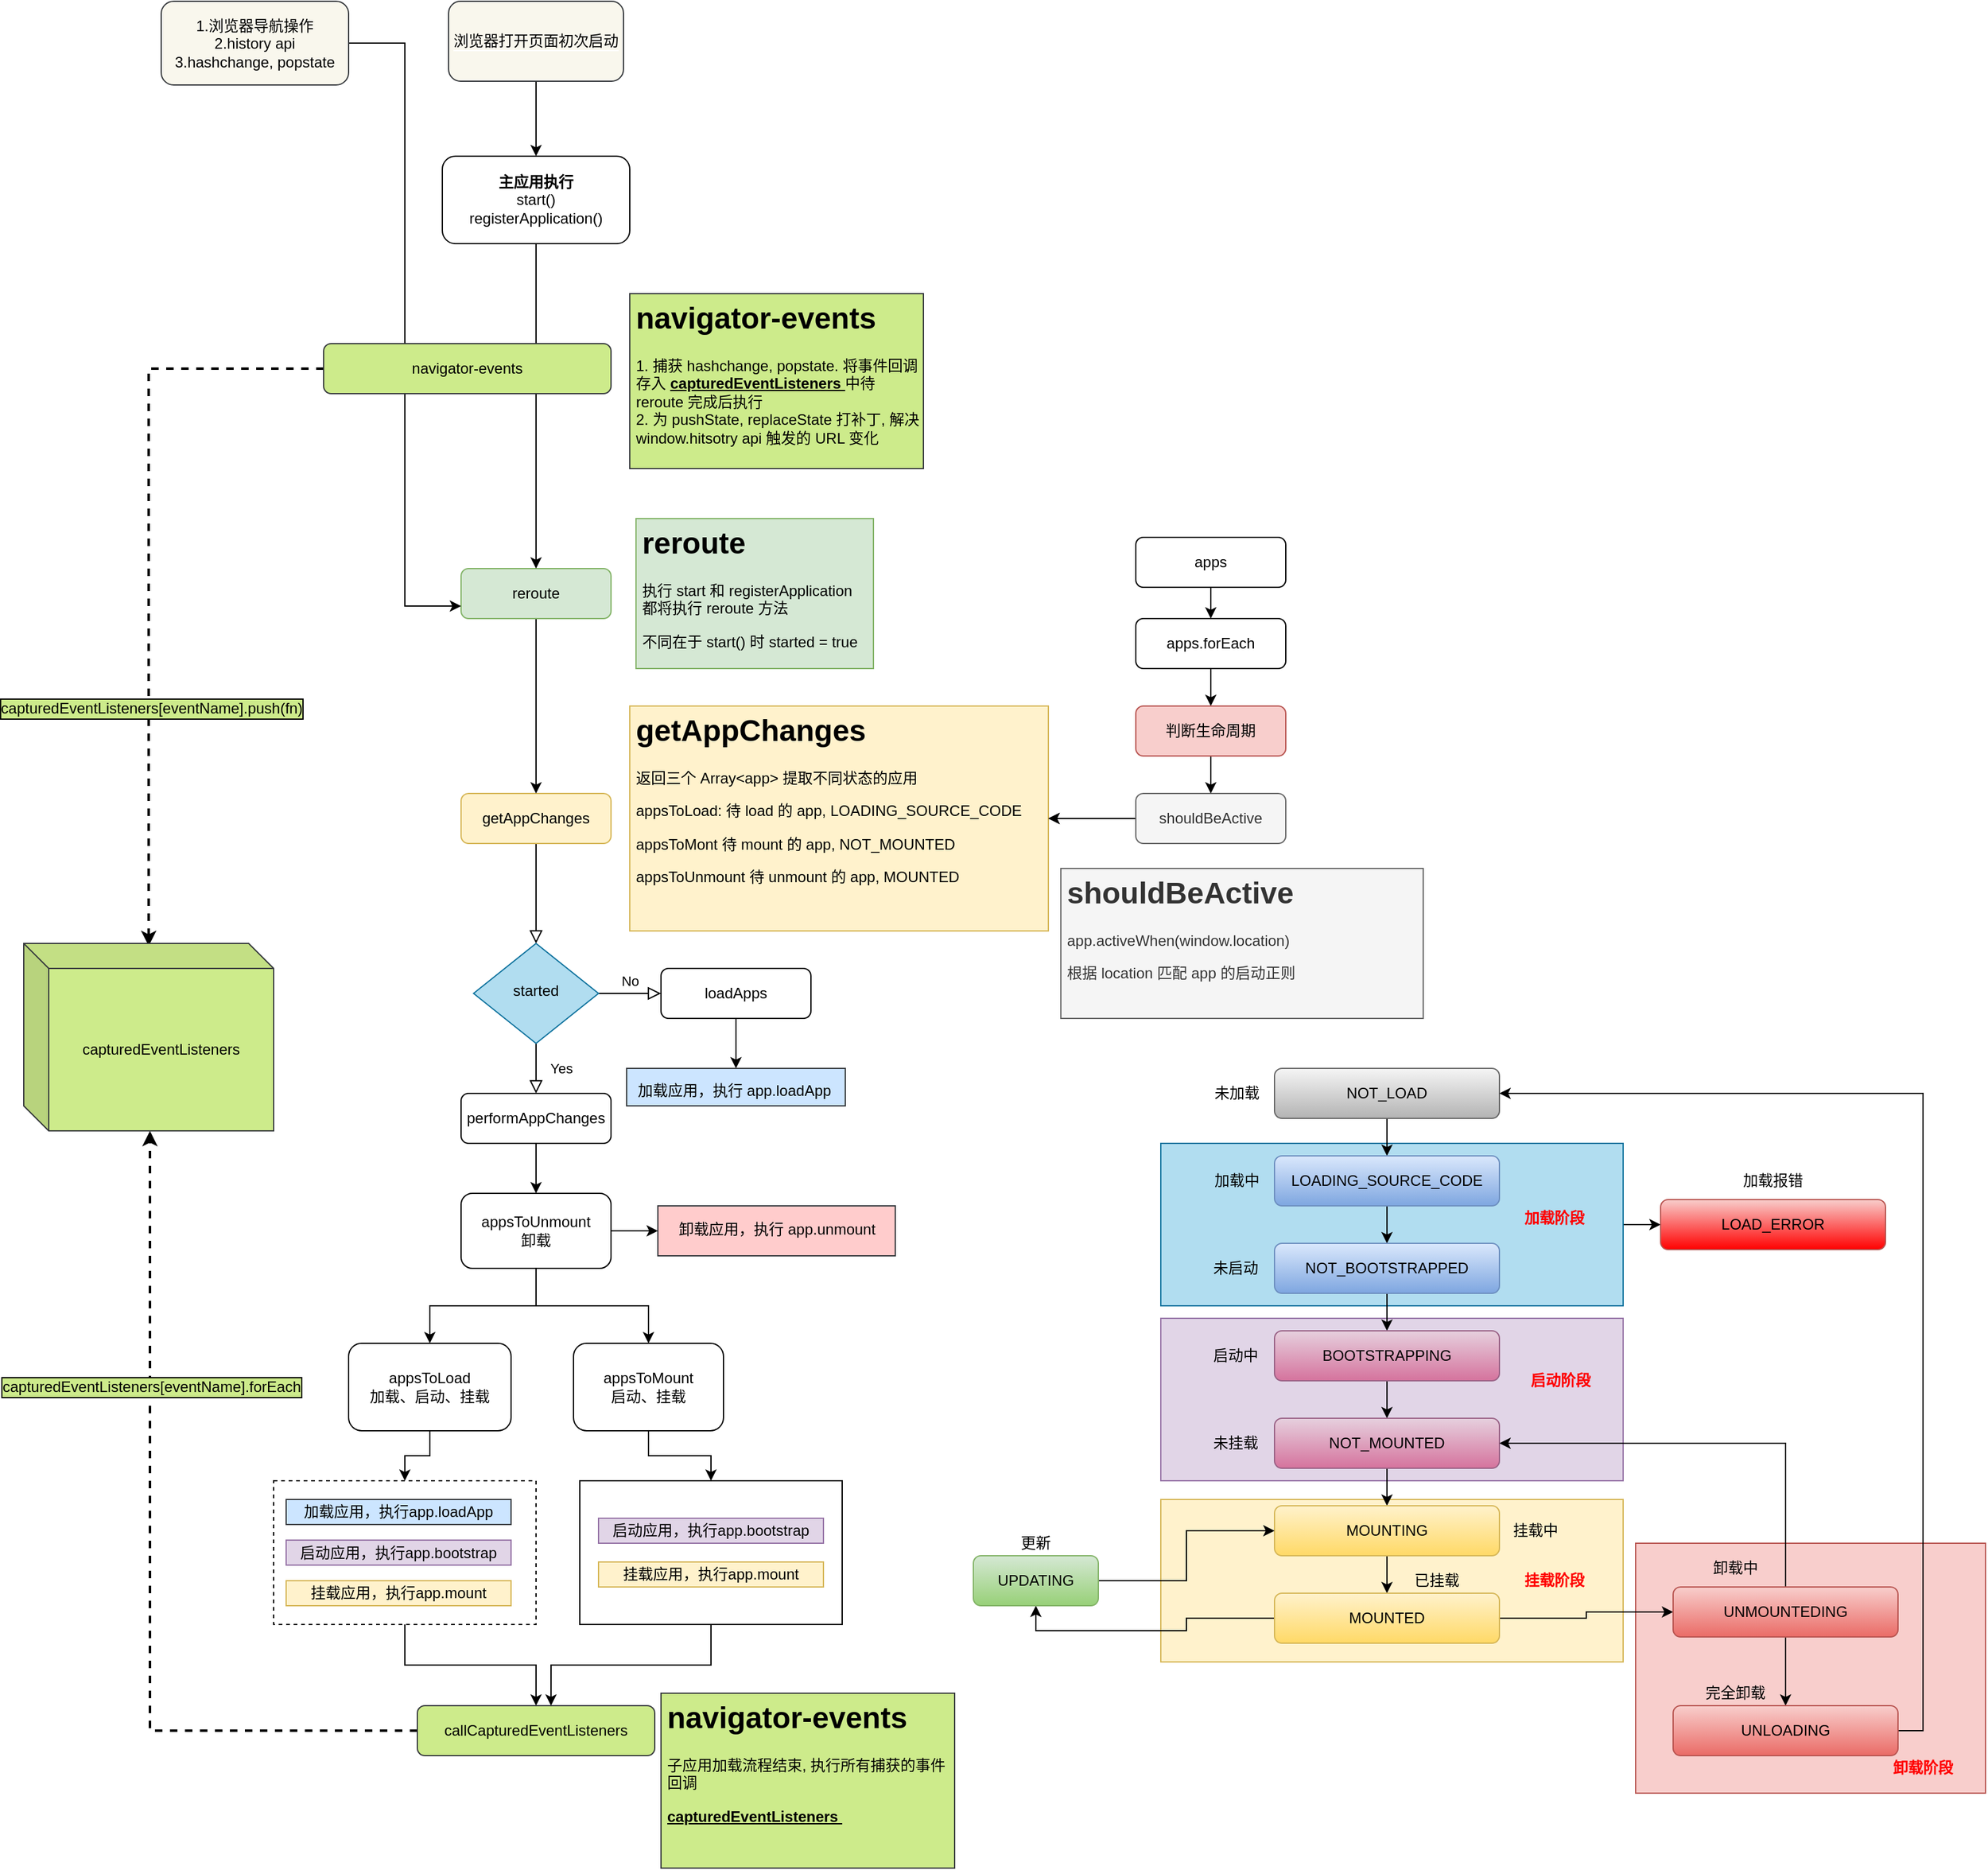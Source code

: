 <mxfile version="14.2.7" type="github">
  <diagram id="C5RBs43oDa-KdzZeNtuy" name="Page-1">
    <mxGraphModel dx="2249" dy="1931" grid="1" gridSize="10" guides="1" tooltips="1" connect="1" arrows="1" fold="1" page="1" pageScale="1" pageWidth="827" pageHeight="1169" math="0" shadow="0">
      <root>
        <mxCell id="WIyWlLk6GJQsqaUBKTNV-0" />
        <mxCell id="WIyWlLk6GJQsqaUBKTNV-1" parent="WIyWlLk6GJQsqaUBKTNV-0" />
        <mxCell id="WIyWlLk6GJQsqaUBKTNV-2" value="" style="rounded=0;html=1;jettySize=auto;orthogonalLoop=1;fontSize=11;endArrow=block;endFill=0;endSize=8;strokeWidth=1;shadow=0;labelBackgroundColor=none;edgeStyle=orthogonalEdgeStyle;" parent="WIyWlLk6GJQsqaUBKTNV-1" source="WIyWlLk6GJQsqaUBKTNV-3" target="WIyWlLk6GJQsqaUBKTNV-6" edge="1">
          <mxGeometry relative="1" as="geometry" />
        </mxCell>
        <mxCell id="WIyWlLk6GJQsqaUBKTNV-3" value="getAppChanges" style="rounded=1;whiteSpace=wrap;html=1;fontSize=12;glass=0;strokeWidth=1;shadow=0;fillColor=#fff2cc;strokeColor=#d6b656;" parent="WIyWlLk6GJQsqaUBKTNV-1" vertex="1">
          <mxGeometry x="160" y="50" width="120" height="40" as="geometry" />
        </mxCell>
        <mxCell id="WIyWlLk6GJQsqaUBKTNV-4" value="Yes" style="rounded=0;html=1;jettySize=auto;orthogonalLoop=1;fontSize=11;endArrow=block;endFill=0;endSize=8;strokeWidth=1;shadow=0;labelBackgroundColor=none;edgeStyle=orthogonalEdgeStyle;" parent="WIyWlLk6GJQsqaUBKTNV-1" source="WIyWlLk6GJQsqaUBKTNV-6" edge="1">
          <mxGeometry y="20" relative="1" as="geometry">
            <mxPoint as="offset" />
            <mxPoint x="220" y="290" as="targetPoint" />
          </mxGeometry>
        </mxCell>
        <mxCell id="WIyWlLk6GJQsqaUBKTNV-5" value="No" style="edgeStyle=orthogonalEdgeStyle;rounded=0;html=1;jettySize=auto;orthogonalLoop=1;fontSize=11;endArrow=block;endFill=0;endSize=8;strokeWidth=1;shadow=0;labelBackgroundColor=none;" parent="WIyWlLk6GJQsqaUBKTNV-1" source="WIyWlLk6GJQsqaUBKTNV-6" target="WIyWlLk6GJQsqaUBKTNV-7" edge="1">
          <mxGeometry y="10" relative="1" as="geometry">
            <mxPoint as="offset" />
          </mxGeometry>
        </mxCell>
        <mxCell id="WIyWlLk6GJQsqaUBKTNV-6" value="started" style="rhombus;whiteSpace=wrap;html=1;shadow=0;fontFamily=Helvetica;fontSize=12;align=center;strokeWidth=1;spacing=6;spacingTop=-4;fillColor=#b1ddf0;strokeColor=#10739e;" parent="WIyWlLk6GJQsqaUBKTNV-1" vertex="1">
          <mxGeometry x="170" y="170" width="100" height="80" as="geometry" />
        </mxCell>
        <mxCell id="CSW-Kpyo8-qw9y4_yese-50" style="edgeStyle=orthogonalEdgeStyle;rounded=0;orthogonalLoop=1;jettySize=auto;html=1;" edge="1" parent="WIyWlLk6GJQsqaUBKTNV-1" source="WIyWlLk6GJQsqaUBKTNV-7" target="CSW-Kpyo8-qw9y4_yese-36">
          <mxGeometry relative="1" as="geometry" />
        </mxCell>
        <mxCell id="WIyWlLk6GJQsqaUBKTNV-7" value="loadApps" style="rounded=1;whiteSpace=wrap;html=1;fontSize=12;glass=0;strokeWidth=1;shadow=0;" parent="WIyWlLk6GJQsqaUBKTNV-1" vertex="1">
          <mxGeometry x="320" y="190" width="120" height="40" as="geometry" />
        </mxCell>
        <mxCell id="CSW-Kpyo8-qw9y4_yese-41" style="edgeStyle=orthogonalEdgeStyle;rounded=0;orthogonalLoop=1;jettySize=auto;html=1;entryX=0.5;entryY=0;entryDx=0;entryDy=0;" edge="1" parent="WIyWlLk6GJQsqaUBKTNV-1" source="WIyWlLk6GJQsqaUBKTNV-12" target="CSW-Kpyo8-qw9y4_yese-38">
          <mxGeometry relative="1" as="geometry" />
        </mxCell>
        <mxCell id="WIyWlLk6GJQsqaUBKTNV-12" value="performAppChanges" style="rounded=1;whiteSpace=wrap;html=1;fontSize=12;glass=0;strokeWidth=1;shadow=0;" parent="WIyWlLk6GJQsqaUBKTNV-1" vertex="1">
          <mxGeometry x="160" y="290" width="120" height="40" as="geometry" />
        </mxCell>
        <mxCell id="CSW-Kpyo8-qw9y4_yese-1" style="edgeStyle=orthogonalEdgeStyle;rounded=0;orthogonalLoop=1;jettySize=auto;html=1;entryX=0.5;entryY=0;entryDx=0;entryDy=0;" edge="1" parent="WIyWlLk6GJQsqaUBKTNV-1" source="CSW-Kpyo8-qw9y4_yese-0" target="WIyWlLk6GJQsqaUBKTNV-3">
          <mxGeometry relative="1" as="geometry" />
        </mxCell>
        <mxCell id="CSW-Kpyo8-qw9y4_yese-0" value="reroute" style="rounded=1;whiteSpace=wrap;html=1;fontSize=12;glass=0;strokeWidth=1;shadow=0;fillColor=#d5e8d4;strokeColor=#82b366;" vertex="1" parent="WIyWlLk6GJQsqaUBKTNV-1">
          <mxGeometry x="160" y="-130" width="120" height="40" as="geometry" />
        </mxCell>
        <mxCell id="CSW-Kpyo8-qw9y4_yese-4" style="edgeStyle=orthogonalEdgeStyle;rounded=0;orthogonalLoop=1;jettySize=auto;html=1;entryX=0.5;entryY=0;entryDx=0;entryDy=0;" edge="1" parent="WIyWlLk6GJQsqaUBKTNV-1" source="CSW-Kpyo8-qw9y4_yese-3" target="CSW-Kpyo8-qw9y4_yese-0">
          <mxGeometry relative="1" as="geometry" />
        </mxCell>
        <mxCell id="CSW-Kpyo8-qw9y4_yese-3" value="&lt;b&gt;主应用执行&lt;br&gt;&lt;/b&gt;start()&lt;br&gt;registerApplication()" style="rounded=1;whiteSpace=wrap;html=1;fontSize=12;glass=0;strokeWidth=1;shadow=0;" vertex="1" parent="WIyWlLk6GJQsqaUBKTNV-1">
          <mxGeometry x="145" y="-460" width="150" height="70" as="geometry" />
        </mxCell>
        <mxCell id="CSW-Kpyo8-qw9y4_yese-5" value="&lt;h1&gt;reroute&lt;/h1&gt;&lt;p&gt;执行 start 和 registerApplication&lt;br&gt;都将执行 reroute 方法&lt;/p&gt;&lt;p&gt;不同在于 start() 时 started = true&lt;/p&gt;" style="text;html=1;strokeColor=#82b366;fillColor=#d5e8d4;spacing=5;spacingTop=-20;whiteSpace=wrap;overflow=hidden;rounded=0;" vertex="1" parent="WIyWlLk6GJQsqaUBKTNV-1">
          <mxGeometry x="300" y="-170" width="190" height="120" as="geometry" />
        </mxCell>
        <mxCell id="CSW-Kpyo8-qw9y4_yese-6" value="&lt;h1&gt;getAppChanges&lt;/h1&gt;&lt;p&gt;返回三个 Array&amp;lt;app&amp;gt; 提取不同状态的应用&lt;/p&gt;&lt;p&gt;appsToLoad: 待 load 的 app, LOADING_SOURCE_CODE&lt;/p&gt;&lt;p&gt;&lt;span&gt;appsToMont 待 mount 的 app, NOT_MOUNTED&lt;/span&gt;&lt;/p&gt;&lt;p&gt;&lt;span&gt;appsToUnmount 待 unmount 的 app, MOUNTED&lt;/span&gt;&lt;/p&gt;&lt;p&gt;&lt;br&gt;&lt;/p&gt;" style="text;html=1;strokeColor=#d6b656;fillColor=#fff2cc;spacing=5;spacingTop=-20;whiteSpace=wrap;overflow=hidden;rounded=0;" vertex="1" parent="WIyWlLk6GJQsqaUBKTNV-1">
          <mxGeometry x="295" y="-20" width="335" height="180" as="geometry" />
        </mxCell>
        <mxCell id="CSW-Kpyo8-qw9y4_yese-24" style="edgeStyle=orthogonalEdgeStyle;rounded=0;orthogonalLoop=1;jettySize=auto;html=1;entryX=1;entryY=0.5;entryDx=0;entryDy=0;" edge="1" parent="WIyWlLk6GJQsqaUBKTNV-1" source="CSW-Kpyo8-qw9y4_yese-17" target="CSW-Kpyo8-qw9y4_yese-6">
          <mxGeometry relative="1" as="geometry" />
        </mxCell>
        <mxCell id="CSW-Kpyo8-qw9y4_yese-26" style="edgeStyle=orthogonalEdgeStyle;rounded=0;orthogonalLoop=1;jettySize=auto;html=1;" edge="1" parent="WIyWlLk6GJQsqaUBKTNV-1" source="CSW-Kpyo8-qw9y4_yese-17" target="CSW-Kpyo8-qw9y4_yese-6">
          <mxGeometry relative="1" as="geometry" />
        </mxCell>
        <mxCell id="CSW-Kpyo8-qw9y4_yese-17" value="shouldBeActive" style="rounded=1;whiteSpace=wrap;html=1;fontSize=12;glass=0;strokeWidth=1;shadow=0;fillColor=#f5f5f5;strokeColor=#666666;fontColor=#333333;" vertex="1" parent="WIyWlLk6GJQsqaUBKTNV-1">
          <mxGeometry x="700" y="50" width="120" height="40" as="geometry" />
        </mxCell>
        <mxCell id="CSW-Kpyo8-qw9y4_yese-28" style="edgeStyle=orthogonalEdgeStyle;rounded=0;orthogonalLoop=1;jettySize=auto;html=1;" edge="1" parent="WIyWlLk6GJQsqaUBKTNV-1" source="CSW-Kpyo8-qw9y4_yese-18" target="CSW-Kpyo8-qw9y4_yese-27">
          <mxGeometry relative="1" as="geometry" />
        </mxCell>
        <mxCell id="CSW-Kpyo8-qw9y4_yese-18" value="apps.forEach" style="rounded=1;whiteSpace=wrap;html=1;fontSize=12;glass=0;strokeWidth=1;shadow=0;" vertex="1" parent="WIyWlLk6GJQsqaUBKTNV-1">
          <mxGeometry x="700" y="-90" width="120" height="40" as="geometry" />
        </mxCell>
        <mxCell id="CSW-Kpyo8-qw9y4_yese-20" style="edgeStyle=orthogonalEdgeStyle;rounded=0;orthogonalLoop=1;jettySize=auto;html=1;" edge="1" parent="WIyWlLk6GJQsqaUBKTNV-1" source="CSW-Kpyo8-qw9y4_yese-19" target="CSW-Kpyo8-qw9y4_yese-18">
          <mxGeometry relative="1" as="geometry" />
        </mxCell>
        <mxCell id="CSW-Kpyo8-qw9y4_yese-19" value="apps" style="rounded=1;whiteSpace=wrap;html=1;fontSize=12;glass=0;strokeWidth=1;shadow=0;" vertex="1" parent="WIyWlLk6GJQsqaUBKTNV-1">
          <mxGeometry x="700" y="-155" width="120" height="40" as="geometry" />
        </mxCell>
        <mxCell id="CSW-Kpyo8-qw9y4_yese-25" value="&lt;h1&gt;shouldBeActive&lt;/h1&gt;&lt;p&gt;app.activeWhen(window.location)&lt;/p&gt;&lt;p&gt;根据 location 匹配 app 的启动正则&lt;/p&gt;" style="text;html=1;strokeColor=#666666;fillColor=#f5f5f5;spacing=5;spacingTop=-20;whiteSpace=wrap;overflow=hidden;rounded=0;fontColor=#333333;" vertex="1" parent="WIyWlLk6GJQsqaUBKTNV-1">
          <mxGeometry x="640" y="110" width="290" height="120" as="geometry" />
        </mxCell>
        <mxCell id="CSW-Kpyo8-qw9y4_yese-29" style="edgeStyle=orthogonalEdgeStyle;rounded=0;orthogonalLoop=1;jettySize=auto;html=1;entryX=0.5;entryY=0;entryDx=0;entryDy=0;" edge="1" parent="WIyWlLk6GJQsqaUBKTNV-1" source="CSW-Kpyo8-qw9y4_yese-27" target="CSW-Kpyo8-qw9y4_yese-17">
          <mxGeometry relative="1" as="geometry" />
        </mxCell>
        <mxCell id="CSW-Kpyo8-qw9y4_yese-27" value="判断生命周期" style="rounded=1;whiteSpace=wrap;html=1;fontSize=12;glass=0;strokeWidth=1;shadow=0;fillColor=#f8cecc;strokeColor=#b85450;" vertex="1" parent="WIyWlLk6GJQsqaUBKTNV-1">
          <mxGeometry x="700" y="-20" width="120" height="40" as="geometry" />
        </mxCell>
        <mxCell id="CSW-Kpyo8-qw9y4_yese-36" value="加载应用，执行 app.loadApp &lt;br&gt;" style="text;strokeColor=#36393d;spacing=5;spacingTop=-20;overflow=hidden;rounded=0;verticalAlign=bottom;align=center;html=1;whiteSpace=wrap;labelBorderColor=none;fillColor=#cce5ff;" vertex="1" parent="WIyWlLk6GJQsqaUBKTNV-1">
          <mxGeometry x="292.5" y="270" width="175" height="30" as="geometry" />
        </mxCell>
        <mxCell id="CSW-Kpyo8-qw9y4_yese-42" style="edgeStyle=orthogonalEdgeStyle;rounded=0;orthogonalLoop=1;jettySize=auto;html=1;entryX=0.5;entryY=0;entryDx=0;entryDy=0;" edge="1" parent="WIyWlLk6GJQsqaUBKTNV-1" source="CSW-Kpyo8-qw9y4_yese-38" target="CSW-Kpyo8-qw9y4_yese-39">
          <mxGeometry relative="1" as="geometry" />
        </mxCell>
        <mxCell id="CSW-Kpyo8-qw9y4_yese-45" style="edgeStyle=orthogonalEdgeStyle;rounded=0;orthogonalLoop=1;jettySize=auto;html=1;entryX=0.5;entryY=0;entryDx=0;entryDy=0;" edge="1" parent="WIyWlLk6GJQsqaUBKTNV-1" source="CSW-Kpyo8-qw9y4_yese-38" target="CSW-Kpyo8-qw9y4_yese-40">
          <mxGeometry relative="1" as="geometry" />
        </mxCell>
        <mxCell id="CSW-Kpyo8-qw9y4_yese-53" style="edgeStyle=orthogonalEdgeStyle;rounded=0;orthogonalLoop=1;jettySize=auto;html=1;entryX=0;entryY=0.5;entryDx=0;entryDy=0;" edge="1" parent="WIyWlLk6GJQsqaUBKTNV-1" source="CSW-Kpyo8-qw9y4_yese-38" target="CSW-Kpyo8-qw9y4_yese-52">
          <mxGeometry relative="1" as="geometry" />
        </mxCell>
        <mxCell id="CSW-Kpyo8-qw9y4_yese-38" value="appsToUnmount&lt;br&gt;卸载" style="rounded=1;whiteSpace=wrap;html=1;fontSize=12;glass=0;strokeWidth=1;shadow=0;" vertex="1" parent="WIyWlLk6GJQsqaUBKTNV-1">
          <mxGeometry x="160" y="370" width="120" height="60" as="geometry" />
        </mxCell>
        <mxCell id="CSW-Kpyo8-qw9y4_yese-48" style="edgeStyle=orthogonalEdgeStyle;rounded=0;orthogonalLoop=1;jettySize=auto;html=1;entryX=0.5;entryY=0;entryDx=0;entryDy=0;" edge="1" parent="WIyWlLk6GJQsqaUBKTNV-1" source="CSW-Kpyo8-qw9y4_yese-39" target="CSW-Kpyo8-qw9y4_yese-46">
          <mxGeometry relative="1" as="geometry" />
        </mxCell>
        <mxCell id="CSW-Kpyo8-qw9y4_yese-39" value="appsToLoad &lt;br&gt;加载、启动、挂载" style="rounded=1;whiteSpace=wrap;html=1;fontSize=12;glass=0;strokeWidth=1;shadow=0;" vertex="1" parent="WIyWlLk6GJQsqaUBKTNV-1">
          <mxGeometry x="70" y="490" width="130" height="70" as="geometry" />
        </mxCell>
        <mxCell id="CSW-Kpyo8-qw9y4_yese-49" style="edgeStyle=orthogonalEdgeStyle;rounded=0;orthogonalLoop=1;jettySize=auto;html=1;entryX=0.5;entryY=0;entryDx=0;entryDy=0;" edge="1" parent="WIyWlLk6GJQsqaUBKTNV-1" source="CSW-Kpyo8-qw9y4_yese-40" target="CSW-Kpyo8-qw9y4_yese-47">
          <mxGeometry relative="1" as="geometry" />
        </mxCell>
        <mxCell id="CSW-Kpyo8-qw9y4_yese-40" value="appsToMount&lt;br&gt;启动、挂载" style="rounded=1;whiteSpace=wrap;html=1;fontSize=12;glass=0;strokeWidth=1;shadow=0;" vertex="1" parent="WIyWlLk6GJQsqaUBKTNV-1">
          <mxGeometry x="250" y="490" width="120" height="70" as="geometry" />
        </mxCell>
        <mxCell id="CSW-Kpyo8-qw9y4_yese-127" style="edgeStyle=orthogonalEdgeStyle;rounded=0;orthogonalLoop=1;jettySize=auto;html=1;entryX=0.5;entryY=0;entryDx=0;entryDy=0;fontColor=#FF9933;" edge="1" parent="WIyWlLk6GJQsqaUBKTNV-1" source="CSW-Kpyo8-qw9y4_yese-46" target="CSW-Kpyo8-qw9y4_yese-126">
          <mxGeometry relative="1" as="geometry" />
        </mxCell>
        <mxCell id="CSW-Kpyo8-qw9y4_yese-46" value="" style="rounded=0;whiteSpace=wrap;html=1;align=center;dashed=1;" vertex="1" parent="WIyWlLk6GJQsqaUBKTNV-1">
          <mxGeometry x="10" y="600" width="210" height="115" as="geometry" />
        </mxCell>
        <mxCell id="CSW-Kpyo8-qw9y4_yese-128" style="edgeStyle=orthogonalEdgeStyle;rounded=0;orthogonalLoop=1;jettySize=auto;html=1;entryX=0.563;entryY=0;entryDx=0;entryDy=0;entryPerimeter=0;fontColor=#FF9933;" edge="1" parent="WIyWlLk6GJQsqaUBKTNV-1" source="CSW-Kpyo8-qw9y4_yese-47" target="CSW-Kpyo8-qw9y4_yese-126">
          <mxGeometry relative="1" as="geometry" />
        </mxCell>
        <mxCell id="CSW-Kpyo8-qw9y4_yese-47" value="&lt;br&gt;" style="rounded=0;whiteSpace=wrap;html=1;align=center;" vertex="1" parent="WIyWlLk6GJQsqaUBKTNV-1">
          <mxGeometry x="255" y="600" width="210" height="115" as="geometry" />
        </mxCell>
        <mxCell id="CSW-Kpyo8-qw9y4_yese-52" value="&lt;h1&gt;&lt;span style=&quot;font-size: 12px ; font-weight: normal&quot;&gt;卸载应用，执行 app.unmount&lt;/span&gt;&lt;/h1&gt;" style="text;html=1;strokeColor=#36393d;fillColor=#ffcccc;spacing=5;spacingTop=-20;whiteSpace=wrap;overflow=hidden;rounded=0;verticalAlign=bottom;align=center;" vertex="1" parent="WIyWlLk6GJQsqaUBKTNV-1">
          <mxGeometry x="317.5" y="380" width="190" height="40" as="geometry" />
        </mxCell>
        <mxCell id="CSW-Kpyo8-qw9y4_yese-125" value="&lt;h1&gt;navigator-events&lt;/h1&gt;&lt;p&gt;1. 捕获 hashchange, popstate. 将事件回调存入 &lt;b&gt;&lt;u&gt;capturedEventListeners &lt;/u&gt;&lt;/b&gt;中待 reroute 完成后执行&lt;br&gt;2. 为 pushState, replaceState 打补丁, 解决 window.hitsotry api 触发的 URL 变化&lt;/p&gt;" style="text;html=1;strokeColor=#36393d;fillColor=#cdeb8b;spacing=5;spacingTop=-20;whiteSpace=wrap;overflow=hidden;rounded=0;" vertex="1" parent="WIyWlLk6GJQsqaUBKTNV-1">
          <mxGeometry x="295" y="-350" width="235" height="140" as="geometry" />
        </mxCell>
        <mxCell id="CSW-Kpyo8-qw9y4_yese-136" style="edgeStyle=orthogonalEdgeStyle;rounded=0;orthogonalLoop=1;jettySize=auto;html=1;entryX=0.505;entryY=1;entryDx=0;entryDy=0;entryPerimeter=0;fontColor=#FF9933;dashed=1;strokeWidth=2;" edge="1" parent="WIyWlLk6GJQsqaUBKTNV-1" source="CSW-Kpyo8-qw9y4_yese-126" target="CSW-Kpyo8-qw9y4_yese-134">
          <mxGeometry relative="1" as="geometry" />
        </mxCell>
        <mxCell id="CSW-Kpyo8-qw9y4_yese-141" value="forEach&amp;nbsp;" style="edgeLabel;html=1;align=center;verticalAlign=middle;resizable=0;points=[];noLabel=1;fontColor=none;" vertex="1" connectable="0" parent="CSW-Kpyo8-qw9y4_yese-136">
          <mxGeometry x="0.354" y="1" relative="1" as="geometry">
            <mxPoint as="offset" />
          </mxGeometry>
        </mxCell>
        <mxCell id="CSW-Kpyo8-qw9y4_yese-144" value="capturedEventListeners[eventName].forEach" style="edgeLabel;html=1;align=center;verticalAlign=middle;resizable=0;points=[];fontColor=none;fontSize=12;labelBackgroundColor=#CDEB8B;labelBorderColor=#000000;" vertex="1" connectable="0" parent="CSW-Kpyo8-qw9y4_yese-136">
          <mxGeometry x="0.409" y="-1" relative="1" as="geometry">
            <mxPoint as="offset" />
          </mxGeometry>
        </mxCell>
        <mxCell id="CSW-Kpyo8-qw9y4_yese-126" value="callCapturedEventListeners" style="rounded=1;whiteSpace=wrap;html=1;fontSize=12;glass=0;strokeWidth=1;shadow=0;fillColor=#cdeb8b;strokeColor=#36393d;" vertex="1" parent="WIyWlLk6GJQsqaUBKTNV-1">
          <mxGeometry x="125" y="780" width="190" height="40" as="geometry" />
        </mxCell>
        <mxCell id="CSW-Kpyo8-qw9y4_yese-133" style="edgeStyle=orthogonalEdgeStyle;rounded=0;orthogonalLoop=1;jettySize=auto;html=1;entryX=0.5;entryY=0;entryDx=0;entryDy=0;fontColor=#FF9933;" edge="1" parent="WIyWlLk6GJQsqaUBKTNV-1" source="CSW-Kpyo8-qw9y4_yese-129" target="CSW-Kpyo8-qw9y4_yese-3">
          <mxGeometry relative="1" as="geometry" />
        </mxCell>
        <mxCell id="CSW-Kpyo8-qw9y4_yese-129" value="&lt;font color=&quot;#000000&quot; style=&quot;background-color: rgb(249 , 247 , 237)&quot;&gt;浏览器打开页面初次启动&lt;/font&gt;" style="rounded=1;whiteSpace=wrap;html=1;labelBackgroundColor=#ffffff;align=center;fillColor=#f9f7ed;strokeColor=#36393d;" vertex="1" parent="WIyWlLk6GJQsqaUBKTNV-1">
          <mxGeometry x="150" y="-584" width="140" height="64" as="geometry" />
        </mxCell>
        <mxCell id="CSW-Kpyo8-qw9y4_yese-132" style="edgeStyle=orthogonalEdgeStyle;rounded=0;orthogonalLoop=1;jettySize=auto;html=1;entryX=0;entryY=0.75;entryDx=0;entryDy=0;fontColor=#FF9933;" edge="1" parent="WIyWlLk6GJQsqaUBKTNV-1" source="CSW-Kpyo8-qw9y4_yese-130" target="CSW-Kpyo8-qw9y4_yese-0">
          <mxGeometry relative="1" as="geometry" />
        </mxCell>
        <mxCell id="CSW-Kpyo8-qw9y4_yese-130" value="&lt;div style=&quot;&quot;&gt;&lt;span style=&quot;&quot;&gt;1.浏览器导航操作&lt;/span&gt;&lt;/div&gt;&lt;font color=&quot;#000000&quot;&gt;&lt;div style=&quot;&quot;&gt;&lt;span style=&quot;&quot;&gt;2.history api&lt;/span&gt;&lt;/div&gt;&lt;span style=&quot;&quot;&gt;&lt;div style=&quot;&quot;&gt;3.hashchange, popstate&lt;/div&gt;&lt;/span&gt;&lt;/font&gt;" style="rounded=1;whiteSpace=wrap;html=1;labelBackgroundColor=none;align=center;strokeColor=#36393d;fillColor=#F9F7ED;" vertex="1" parent="WIyWlLk6GJQsqaUBKTNV-1">
          <mxGeometry x="-80" y="-584" width="150" height="67" as="geometry" />
        </mxCell>
        <mxCell id="CSW-Kpyo8-qw9y4_yese-131" value="&lt;h1&gt;navigator-events&lt;/h1&gt;&lt;p&gt;子应用加载流程结束, 执行所有捕获的事件回调&lt;/p&gt;&lt;u style=&quot;font-weight: bold&quot;&gt;capturedEventListeners&amp;nbsp;&lt;/u&gt;" style="text;html=1;strokeColor=#36393d;fillColor=#cdeb8b;spacing=5;spacingTop=-20;whiteSpace=wrap;overflow=hidden;rounded=0;" vertex="1" parent="WIyWlLk6GJQsqaUBKTNV-1">
          <mxGeometry x="320" y="770" width="235" height="140" as="geometry" />
        </mxCell>
        <mxCell id="CSW-Kpyo8-qw9y4_yese-135" style="edgeStyle=orthogonalEdgeStyle;rounded=0;orthogonalLoop=1;jettySize=auto;html=1;entryX=0.5;entryY=0.014;entryDx=0;entryDy=0;entryPerimeter=0;fontColor=#FF9933;dashed=1;strokeWidth=2;" edge="1" parent="WIyWlLk6GJQsqaUBKTNV-1" source="CSW-Kpyo8-qw9y4_yese-123" target="CSW-Kpyo8-qw9y4_yese-134">
          <mxGeometry relative="1" as="geometry" />
        </mxCell>
        <mxCell id="CSW-Kpyo8-qw9y4_yese-145" value="capturedEventListeners[eventName].push(fn)" style="edgeLabel;html=1;align=center;verticalAlign=middle;resizable=0;points=[];fontColor=none;fontSize=12;labelBackgroundColor=#CDEB8B;labelBorderColor=#000000;" vertex="1" connectable="0" parent="CSW-Kpyo8-qw9y4_yese-135">
          <mxGeometry x="0.368" y="2" relative="1" as="geometry">
            <mxPoint as="offset" />
          </mxGeometry>
        </mxCell>
        <mxCell id="CSW-Kpyo8-qw9y4_yese-123" value="navigator-events" style="rounded=1;whiteSpace=wrap;html=1;fontSize=12;glass=0;strokeWidth=1;shadow=0;fillColor=#cdeb8b;strokeColor=#36393d;" vertex="1" parent="WIyWlLk6GJQsqaUBKTNV-1">
          <mxGeometry x="50" y="-310" width="230" height="40" as="geometry" />
        </mxCell>
        <mxCell id="CSW-Kpyo8-qw9y4_yese-134" value="capturedEventListeners" style="shape=cube;whiteSpace=wrap;html=1;boundedLbl=1;backgroundOutline=1;darkOpacity=0.05;darkOpacity2=0.1;labelBackgroundColor=none;align=center;fillColor=#cdeb8b;strokeColor=#36393d;" vertex="1" parent="WIyWlLk6GJQsqaUBKTNV-1">
          <mxGeometry x="-190" y="170" width="200" height="150" as="geometry" />
        </mxCell>
        <mxCell id="CSW-Kpyo8-qw9y4_yese-147" value="" style="rounded=0;whiteSpace=wrap;html=1;align=left;fillColor=#f8cecc;strokeColor=#b85450;" vertex="1" parent="WIyWlLk6GJQsqaUBKTNV-1">
          <mxGeometry x="1100" y="650" width="280" height="200" as="geometry" />
        </mxCell>
        <mxCell id="CSW-Kpyo8-qw9y4_yese-148" value="" style="rounded=0;whiteSpace=wrap;html=1;align=left;fillColor=#fff2cc;strokeColor=#d6b656;" vertex="1" parent="WIyWlLk6GJQsqaUBKTNV-1">
          <mxGeometry x="720" y="615" width="370" height="130" as="geometry" />
        </mxCell>
        <mxCell id="CSW-Kpyo8-qw9y4_yese-149" value="" style="rounded=0;whiteSpace=wrap;html=1;align=left;fillColor=#e1d5e7;strokeColor=#9673a6;" vertex="1" parent="WIyWlLk6GJQsqaUBKTNV-1">
          <mxGeometry x="720" y="470" width="370" height="130" as="geometry" />
        </mxCell>
        <mxCell id="CSW-Kpyo8-qw9y4_yese-150" style="edgeStyle=orthogonalEdgeStyle;rounded=0;orthogonalLoop=1;jettySize=auto;html=1;exitX=1;exitY=0.5;exitDx=0;exitDy=0;" edge="1" parent="WIyWlLk6GJQsqaUBKTNV-1" source="CSW-Kpyo8-qw9y4_yese-151" target="CSW-Kpyo8-qw9y4_yese-188">
          <mxGeometry relative="1" as="geometry" />
        </mxCell>
        <mxCell id="CSW-Kpyo8-qw9y4_yese-151" value="" style="rounded=0;whiteSpace=wrap;html=1;align=left;fillColor=#b1ddf0;strokeColor=#10739e;" vertex="1" parent="WIyWlLk6GJQsqaUBKTNV-1">
          <mxGeometry x="720" y="330" width="370" height="130" as="geometry" />
        </mxCell>
        <mxCell id="CSW-Kpyo8-qw9y4_yese-152" style="edgeStyle=orthogonalEdgeStyle;rounded=0;orthogonalLoop=1;jettySize=auto;html=1;" edge="1" parent="WIyWlLk6GJQsqaUBKTNV-1" source="CSW-Kpyo8-qw9y4_yese-153" target="CSW-Kpyo8-qw9y4_yese-155">
          <mxGeometry relative="1" as="geometry" />
        </mxCell>
        <mxCell id="CSW-Kpyo8-qw9y4_yese-153" value="NOT_LOAD" style="rounded=1;whiteSpace=wrap;html=1;align=center;gradientColor=#b3b3b3;fillColor=#f5f5f5;strokeColor=#666666;" vertex="1" parent="WIyWlLk6GJQsqaUBKTNV-1">
          <mxGeometry x="811" y="270" width="180" height="40" as="geometry" />
        </mxCell>
        <mxCell id="CSW-Kpyo8-qw9y4_yese-154" style="edgeStyle=orthogonalEdgeStyle;rounded=0;orthogonalLoop=1;jettySize=auto;html=1;" edge="1" parent="WIyWlLk6GJQsqaUBKTNV-1" source="CSW-Kpyo8-qw9y4_yese-155" target="CSW-Kpyo8-qw9y4_yese-157">
          <mxGeometry relative="1" as="geometry" />
        </mxCell>
        <mxCell id="CSW-Kpyo8-qw9y4_yese-155" value="LOADING_SOURCE_CODE" style="rounded=1;whiteSpace=wrap;html=1;align=center;gradientColor=#7ea6e0;fillColor=#dae8fc;strokeColor=#6c8ebf;" vertex="1" parent="WIyWlLk6GJQsqaUBKTNV-1">
          <mxGeometry x="811" y="340" width="180" height="40" as="geometry" />
        </mxCell>
        <mxCell id="CSW-Kpyo8-qw9y4_yese-156" style="edgeStyle=orthogonalEdgeStyle;rounded=0;orthogonalLoop=1;jettySize=auto;html=1;entryX=0.5;entryY=0;entryDx=0;entryDy=0;" edge="1" parent="WIyWlLk6GJQsqaUBKTNV-1" source="CSW-Kpyo8-qw9y4_yese-157" target="CSW-Kpyo8-qw9y4_yese-159">
          <mxGeometry relative="1" as="geometry" />
        </mxCell>
        <mxCell id="CSW-Kpyo8-qw9y4_yese-157" value="NOT_BOOTSTRAPPED" style="rounded=1;whiteSpace=wrap;html=1;align=center;gradientColor=#7ea6e0;fillColor=#dae8fc;strokeColor=#6c8ebf;" vertex="1" parent="WIyWlLk6GJQsqaUBKTNV-1">
          <mxGeometry x="811" y="410" width="180" height="40" as="geometry" />
        </mxCell>
        <mxCell id="CSW-Kpyo8-qw9y4_yese-158" style="edgeStyle=orthogonalEdgeStyle;rounded=0;orthogonalLoop=1;jettySize=auto;html=1;entryX=0.5;entryY=0;entryDx=0;entryDy=0;" edge="1" parent="WIyWlLk6GJQsqaUBKTNV-1" source="CSW-Kpyo8-qw9y4_yese-159" target="CSW-Kpyo8-qw9y4_yese-161">
          <mxGeometry relative="1" as="geometry" />
        </mxCell>
        <mxCell id="CSW-Kpyo8-qw9y4_yese-159" value="BOOTSTRAPPING" style="rounded=1;whiteSpace=wrap;html=1;align=center;gradientColor=#d5739d;fillColor=#e6d0de;strokeColor=#996185;" vertex="1" parent="WIyWlLk6GJQsqaUBKTNV-1">
          <mxGeometry x="811" y="480" width="180" height="40" as="geometry" />
        </mxCell>
        <mxCell id="CSW-Kpyo8-qw9y4_yese-160" style="edgeStyle=orthogonalEdgeStyle;rounded=0;orthogonalLoop=1;jettySize=auto;html=1;entryX=0.5;entryY=0;entryDx=0;entryDy=0;" edge="1" parent="WIyWlLk6GJQsqaUBKTNV-1" source="CSW-Kpyo8-qw9y4_yese-161" target="CSW-Kpyo8-qw9y4_yese-163">
          <mxGeometry relative="1" as="geometry" />
        </mxCell>
        <mxCell id="CSW-Kpyo8-qw9y4_yese-161" value="NOT_MOUNTED" style="rounded=1;whiteSpace=wrap;html=1;align=center;gradientColor=#d5739d;fillColor=#e6d0de;strokeColor=#996185;" vertex="1" parent="WIyWlLk6GJQsqaUBKTNV-1">
          <mxGeometry x="811" y="550" width="180" height="40" as="geometry" />
        </mxCell>
        <mxCell id="CSW-Kpyo8-qw9y4_yese-162" style="edgeStyle=orthogonalEdgeStyle;rounded=0;orthogonalLoop=1;jettySize=auto;html=1;entryX=0.5;entryY=0;entryDx=0;entryDy=0;" edge="1" parent="WIyWlLk6GJQsqaUBKTNV-1" source="CSW-Kpyo8-qw9y4_yese-163" target="CSW-Kpyo8-qw9y4_yese-166">
          <mxGeometry relative="1" as="geometry" />
        </mxCell>
        <mxCell id="CSW-Kpyo8-qw9y4_yese-163" value="MOUNTING" style="rounded=1;whiteSpace=wrap;html=1;align=center;gradientColor=#ffd966;fillColor=#fff2cc;strokeColor=#d6b656;" vertex="1" parent="WIyWlLk6GJQsqaUBKTNV-1">
          <mxGeometry x="811" y="620" width="180" height="40" as="geometry" />
        </mxCell>
        <mxCell id="CSW-Kpyo8-qw9y4_yese-164" style="edgeStyle=orthogonalEdgeStyle;rounded=0;orthogonalLoop=1;jettySize=auto;html=1;entryX=0.5;entryY=1;entryDx=0;entryDy=0;" edge="1" parent="WIyWlLk6GJQsqaUBKTNV-1" source="CSW-Kpyo8-qw9y4_yese-166" target="CSW-Kpyo8-qw9y4_yese-173">
          <mxGeometry relative="1" as="geometry" />
        </mxCell>
        <mxCell id="CSW-Kpyo8-qw9y4_yese-165" style="edgeStyle=orthogonalEdgeStyle;rounded=0;orthogonalLoop=1;jettySize=auto;html=1;entryX=0;entryY=0.5;entryDx=0;entryDy=0;" edge="1" parent="WIyWlLk6GJQsqaUBKTNV-1" source="CSW-Kpyo8-qw9y4_yese-166" target="CSW-Kpyo8-qw9y4_yese-169">
          <mxGeometry relative="1" as="geometry" />
        </mxCell>
        <mxCell id="CSW-Kpyo8-qw9y4_yese-166" value="MOUNTED" style="rounded=1;whiteSpace=wrap;html=1;align=center;gradientColor=#ffd966;fillColor=#fff2cc;strokeColor=#d6b656;" vertex="1" parent="WIyWlLk6GJQsqaUBKTNV-1">
          <mxGeometry x="811" y="690" width="180" height="40" as="geometry" />
        </mxCell>
        <mxCell id="CSW-Kpyo8-qw9y4_yese-167" style="edgeStyle=orthogonalEdgeStyle;rounded=0;orthogonalLoop=1;jettySize=auto;html=1;" edge="1" parent="WIyWlLk6GJQsqaUBKTNV-1" source="CSW-Kpyo8-qw9y4_yese-169" target="CSW-Kpyo8-qw9y4_yese-171">
          <mxGeometry relative="1" as="geometry" />
        </mxCell>
        <mxCell id="CSW-Kpyo8-qw9y4_yese-168" style="edgeStyle=orthogonalEdgeStyle;rounded=0;orthogonalLoop=1;jettySize=auto;html=1;exitX=0.5;exitY=0;exitDx=0;exitDy=0;entryX=1;entryY=0.5;entryDx=0;entryDy=0;" edge="1" parent="WIyWlLk6GJQsqaUBKTNV-1" source="CSW-Kpyo8-qw9y4_yese-169" target="CSW-Kpyo8-qw9y4_yese-161">
          <mxGeometry relative="1" as="geometry" />
        </mxCell>
        <mxCell id="CSW-Kpyo8-qw9y4_yese-169" value="UNMOUNTEDING" style="rounded=1;whiteSpace=wrap;html=1;align=center;gradientColor=#ea6b66;fillColor=#f8cecc;strokeColor=#b85450;" vertex="1" parent="WIyWlLk6GJQsqaUBKTNV-1">
          <mxGeometry x="1130" y="685" width="180" height="40" as="geometry" />
        </mxCell>
        <mxCell id="CSW-Kpyo8-qw9y4_yese-170" style="edgeStyle=orthogonalEdgeStyle;rounded=0;orthogonalLoop=1;jettySize=auto;html=1;exitX=1;exitY=0.5;exitDx=0;exitDy=0;entryX=1;entryY=0.5;entryDx=0;entryDy=0;" edge="1" parent="WIyWlLk6GJQsqaUBKTNV-1" source="CSW-Kpyo8-qw9y4_yese-171" target="CSW-Kpyo8-qw9y4_yese-153">
          <mxGeometry relative="1" as="geometry" />
        </mxCell>
        <mxCell id="CSW-Kpyo8-qw9y4_yese-171" value="UNLOADING" style="rounded=1;whiteSpace=wrap;html=1;align=center;gradientColor=#ea6b66;fillColor=#f8cecc;strokeColor=#b85450;" vertex="1" parent="WIyWlLk6GJQsqaUBKTNV-1">
          <mxGeometry x="1130" y="780" width="180" height="40" as="geometry" />
        </mxCell>
        <mxCell id="CSW-Kpyo8-qw9y4_yese-172" style="edgeStyle=orthogonalEdgeStyle;rounded=0;orthogonalLoop=1;jettySize=auto;html=1;" edge="1" parent="WIyWlLk6GJQsqaUBKTNV-1" source="CSW-Kpyo8-qw9y4_yese-173" target="CSW-Kpyo8-qw9y4_yese-163">
          <mxGeometry relative="1" as="geometry" />
        </mxCell>
        <mxCell id="CSW-Kpyo8-qw9y4_yese-173" value="UPDATING" style="rounded=1;whiteSpace=wrap;html=1;align=center;gradientColor=#97d077;fillColor=#d5e8d4;strokeColor=#82b366;" vertex="1" parent="WIyWlLk6GJQsqaUBKTNV-1">
          <mxGeometry x="570" y="660" width="100" height="40" as="geometry" />
        </mxCell>
        <mxCell id="CSW-Kpyo8-qw9y4_yese-174" value="未加载" style="text;html=1;strokeColor=none;fillColor=none;align=center;verticalAlign=middle;whiteSpace=wrap;rounded=0;" vertex="1" parent="WIyWlLk6GJQsqaUBKTNV-1">
          <mxGeometry x="761" y="280" width="40" height="20" as="geometry" />
        </mxCell>
        <mxCell id="CSW-Kpyo8-qw9y4_yese-175" value="加载中" style="text;html=1;strokeColor=none;fillColor=none;align=center;verticalAlign=middle;whiteSpace=wrap;rounded=0;" vertex="1" parent="WIyWlLk6GJQsqaUBKTNV-1">
          <mxGeometry x="761" y="350" width="40" height="20" as="geometry" />
        </mxCell>
        <mxCell id="CSW-Kpyo8-qw9y4_yese-176" value="未启动" style="text;html=1;strokeColor=none;fillColor=none;align=center;verticalAlign=middle;whiteSpace=wrap;rounded=0;" vertex="1" parent="WIyWlLk6GJQsqaUBKTNV-1">
          <mxGeometry x="760" y="420" width="40" height="20" as="geometry" />
        </mxCell>
        <mxCell id="CSW-Kpyo8-qw9y4_yese-177" value="启动中" style="text;html=1;strokeColor=none;fillColor=none;align=center;verticalAlign=middle;whiteSpace=wrap;rounded=0;" vertex="1" parent="WIyWlLk6GJQsqaUBKTNV-1">
          <mxGeometry x="760" y="490" width="40" height="20" as="geometry" />
        </mxCell>
        <mxCell id="CSW-Kpyo8-qw9y4_yese-178" value="未挂载" style="text;html=1;strokeColor=none;fillColor=none;align=center;verticalAlign=middle;whiteSpace=wrap;rounded=0;" vertex="1" parent="WIyWlLk6GJQsqaUBKTNV-1">
          <mxGeometry x="760" y="560" width="40" height="20" as="geometry" />
        </mxCell>
        <mxCell id="CSW-Kpyo8-qw9y4_yese-179" value="挂载中" style="text;html=1;strokeColor=none;fillColor=none;align=center;verticalAlign=middle;whiteSpace=wrap;rounded=0;" vertex="1" parent="WIyWlLk6GJQsqaUBKTNV-1">
          <mxGeometry x="1000" y="630" width="40" height="20" as="geometry" />
        </mxCell>
        <mxCell id="CSW-Kpyo8-qw9y4_yese-180" value="已挂载" style="text;html=1;strokeColor=none;fillColor=none;align=center;verticalAlign=middle;whiteSpace=wrap;rounded=0;" vertex="1" parent="WIyWlLk6GJQsqaUBKTNV-1">
          <mxGeometry x="921" y="670" width="40" height="20" as="geometry" />
        </mxCell>
        <mxCell id="CSW-Kpyo8-qw9y4_yese-181" value="卸载中" style="text;html=1;strokeColor=none;fillColor=none;align=center;verticalAlign=middle;whiteSpace=wrap;rounded=0;" vertex="1" parent="WIyWlLk6GJQsqaUBKTNV-1">
          <mxGeometry x="1160" y="660" width="40" height="20" as="geometry" />
        </mxCell>
        <mxCell id="CSW-Kpyo8-qw9y4_yese-182" value="完全卸载" style="text;html=1;strokeColor=none;fillColor=none;align=center;verticalAlign=middle;whiteSpace=wrap;rounded=0;" vertex="1" parent="WIyWlLk6GJQsqaUBKTNV-1">
          <mxGeometry x="1150" y="760" width="60" height="20" as="geometry" />
        </mxCell>
        <mxCell id="CSW-Kpyo8-qw9y4_yese-183" value="更新" style="text;html=1;strokeColor=none;fillColor=none;align=center;verticalAlign=middle;whiteSpace=wrap;rounded=0;" vertex="1" parent="WIyWlLk6GJQsqaUBKTNV-1">
          <mxGeometry x="600" y="640" width="40" height="20" as="geometry" />
        </mxCell>
        <mxCell id="CSW-Kpyo8-qw9y4_yese-184" value="加载阶段" style="text;html=1;strokeColor=none;fillColor=none;align=center;verticalAlign=middle;whiteSpace=wrap;rounded=0;fontStyle=1;fontColor=#FF0000;" vertex="1" parent="WIyWlLk6GJQsqaUBKTNV-1">
          <mxGeometry x="1010" y="380" width="50" height="20" as="geometry" />
        </mxCell>
        <mxCell id="CSW-Kpyo8-qw9y4_yese-185" value="启动阶段" style="text;html=1;strokeColor=none;fillColor=none;align=center;verticalAlign=middle;whiteSpace=wrap;rounded=0;fontStyle=1;fontColor=#FF0000;" vertex="1" parent="WIyWlLk6GJQsqaUBKTNV-1">
          <mxGeometry x="1010" y="510" width="60" height="20" as="geometry" />
        </mxCell>
        <mxCell id="CSW-Kpyo8-qw9y4_yese-186" value="挂载阶段" style="text;html=1;strokeColor=none;fillColor=none;align=center;verticalAlign=middle;whiteSpace=wrap;rounded=0;fontStyle=1;fontColor=#FF0000;" vertex="1" parent="WIyWlLk6GJQsqaUBKTNV-1">
          <mxGeometry x="1005" y="670" width="60" height="20" as="geometry" />
        </mxCell>
        <mxCell id="CSW-Kpyo8-qw9y4_yese-187" value="卸载阶段" style="text;html=1;strokeColor=none;fillColor=none;align=center;verticalAlign=middle;whiteSpace=wrap;rounded=0;fontStyle=1;fontColor=#FF0000;" vertex="1" parent="WIyWlLk6GJQsqaUBKTNV-1">
          <mxGeometry x="1300" y="820" width="60" height="20" as="geometry" />
        </mxCell>
        <mxCell id="CSW-Kpyo8-qw9y4_yese-188" value="LOAD_ERROR" style="rounded=1;whiteSpace=wrap;html=1;align=center;fillColor=#f8cecc;strokeColor=#b85450;gradientColor=#FF0000;" vertex="1" parent="WIyWlLk6GJQsqaUBKTNV-1">
          <mxGeometry x="1120" y="375" width="180" height="40" as="geometry" />
        </mxCell>
        <mxCell id="CSW-Kpyo8-qw9y4_yese-189" value="加载报错" style="text;html=1;strokeColor=none;fillColor=none;align=center;verticalAlign=middle;whiteSpace=wrap;rounded=0;" vertex="1" parent="WIyWlLk6GJQsqaUBKTNV-1">
          <mxGeometry x="1183" y="350" width="54" height="20" as="geometry" />
        </mxCell>
        <mxCell id="CSW-Kpyo8-qw9y4_yese-193" value="&lt;span&gt;加载应用，执行app.loadApp&lt;/span&gt;" style="rounded=0;whiteSpace=wrap;html=1;align=center;fillColor=#cce5ff;strokeColor=#36393d;" vertex="1" parent="WIyWlLk6GJQsqaUBKTNV-1">
          <mxGeometry x="20" y="615" width="180" height="20" as="geometry" />
        </mxCell>
        <mxCell id="CSW-Kpyo8-qw9y4_yese-194" value="启动应用，执行app.bootstrap" style="rounded=0;whiteSpace=wrap;html=1;align=center;fillColor=#e1d5e7;strokeColor=#9673a6;" vertex="1" parent="WIyWlLk6GJQsqaUBKTNV-1">
          <mxGeometry x="20" y="647.5" width="180" height="20" as="geometry" />
        </mxCell>
        <mxCell id="CSW-Kpyo8-qw9y4_yese-195" value="挂载应用，执行app.mount" style="rounded=0;whiteSpace=wrap;html=1;align=center;fillColor=#fff2cc;strokeColor=#d6b656;" vertex="1" parent="WIyWlLk6GJQsqaUBKTNV-1">
          <mxGeometry x="20" y="680" width="180" height="20" as="geometry" />
        </mxCell>
        <mxCell id="CSW-Kpyo8-qw9y4_yese-199" value="启动应用，执行app.bootstrap" style="rounded=0;whiteSpace=wrap;html=1;align=center;fillColor=#e1d5e7;strokeColor=#9673a6;" vertex="1" parent="WIyWlLk6GJQsqaUBKTNV-1">
          <mxGeometry x="270" y="630" width="180" height="20" as="geometry" />
        </mxCell>
        <mxCell id="CSW-Kpyo8-qw9y4_yese-201" value="挂载应用，执行app.mount" style="rounded=0;whiteSpace=wrap;html=1;align=center;fillColor=#fff2cc;strokeColor=#d6b656;" vertex="1" parent="WIyWlLk6GJQsqaUBKTNV-1">
          <mxGeometry x="270" y="665" width="180" height="20" as="geometry" />
        </mxCell>
      </root>
    </mxGraphModel>
  </diagram>
</mxfile>
